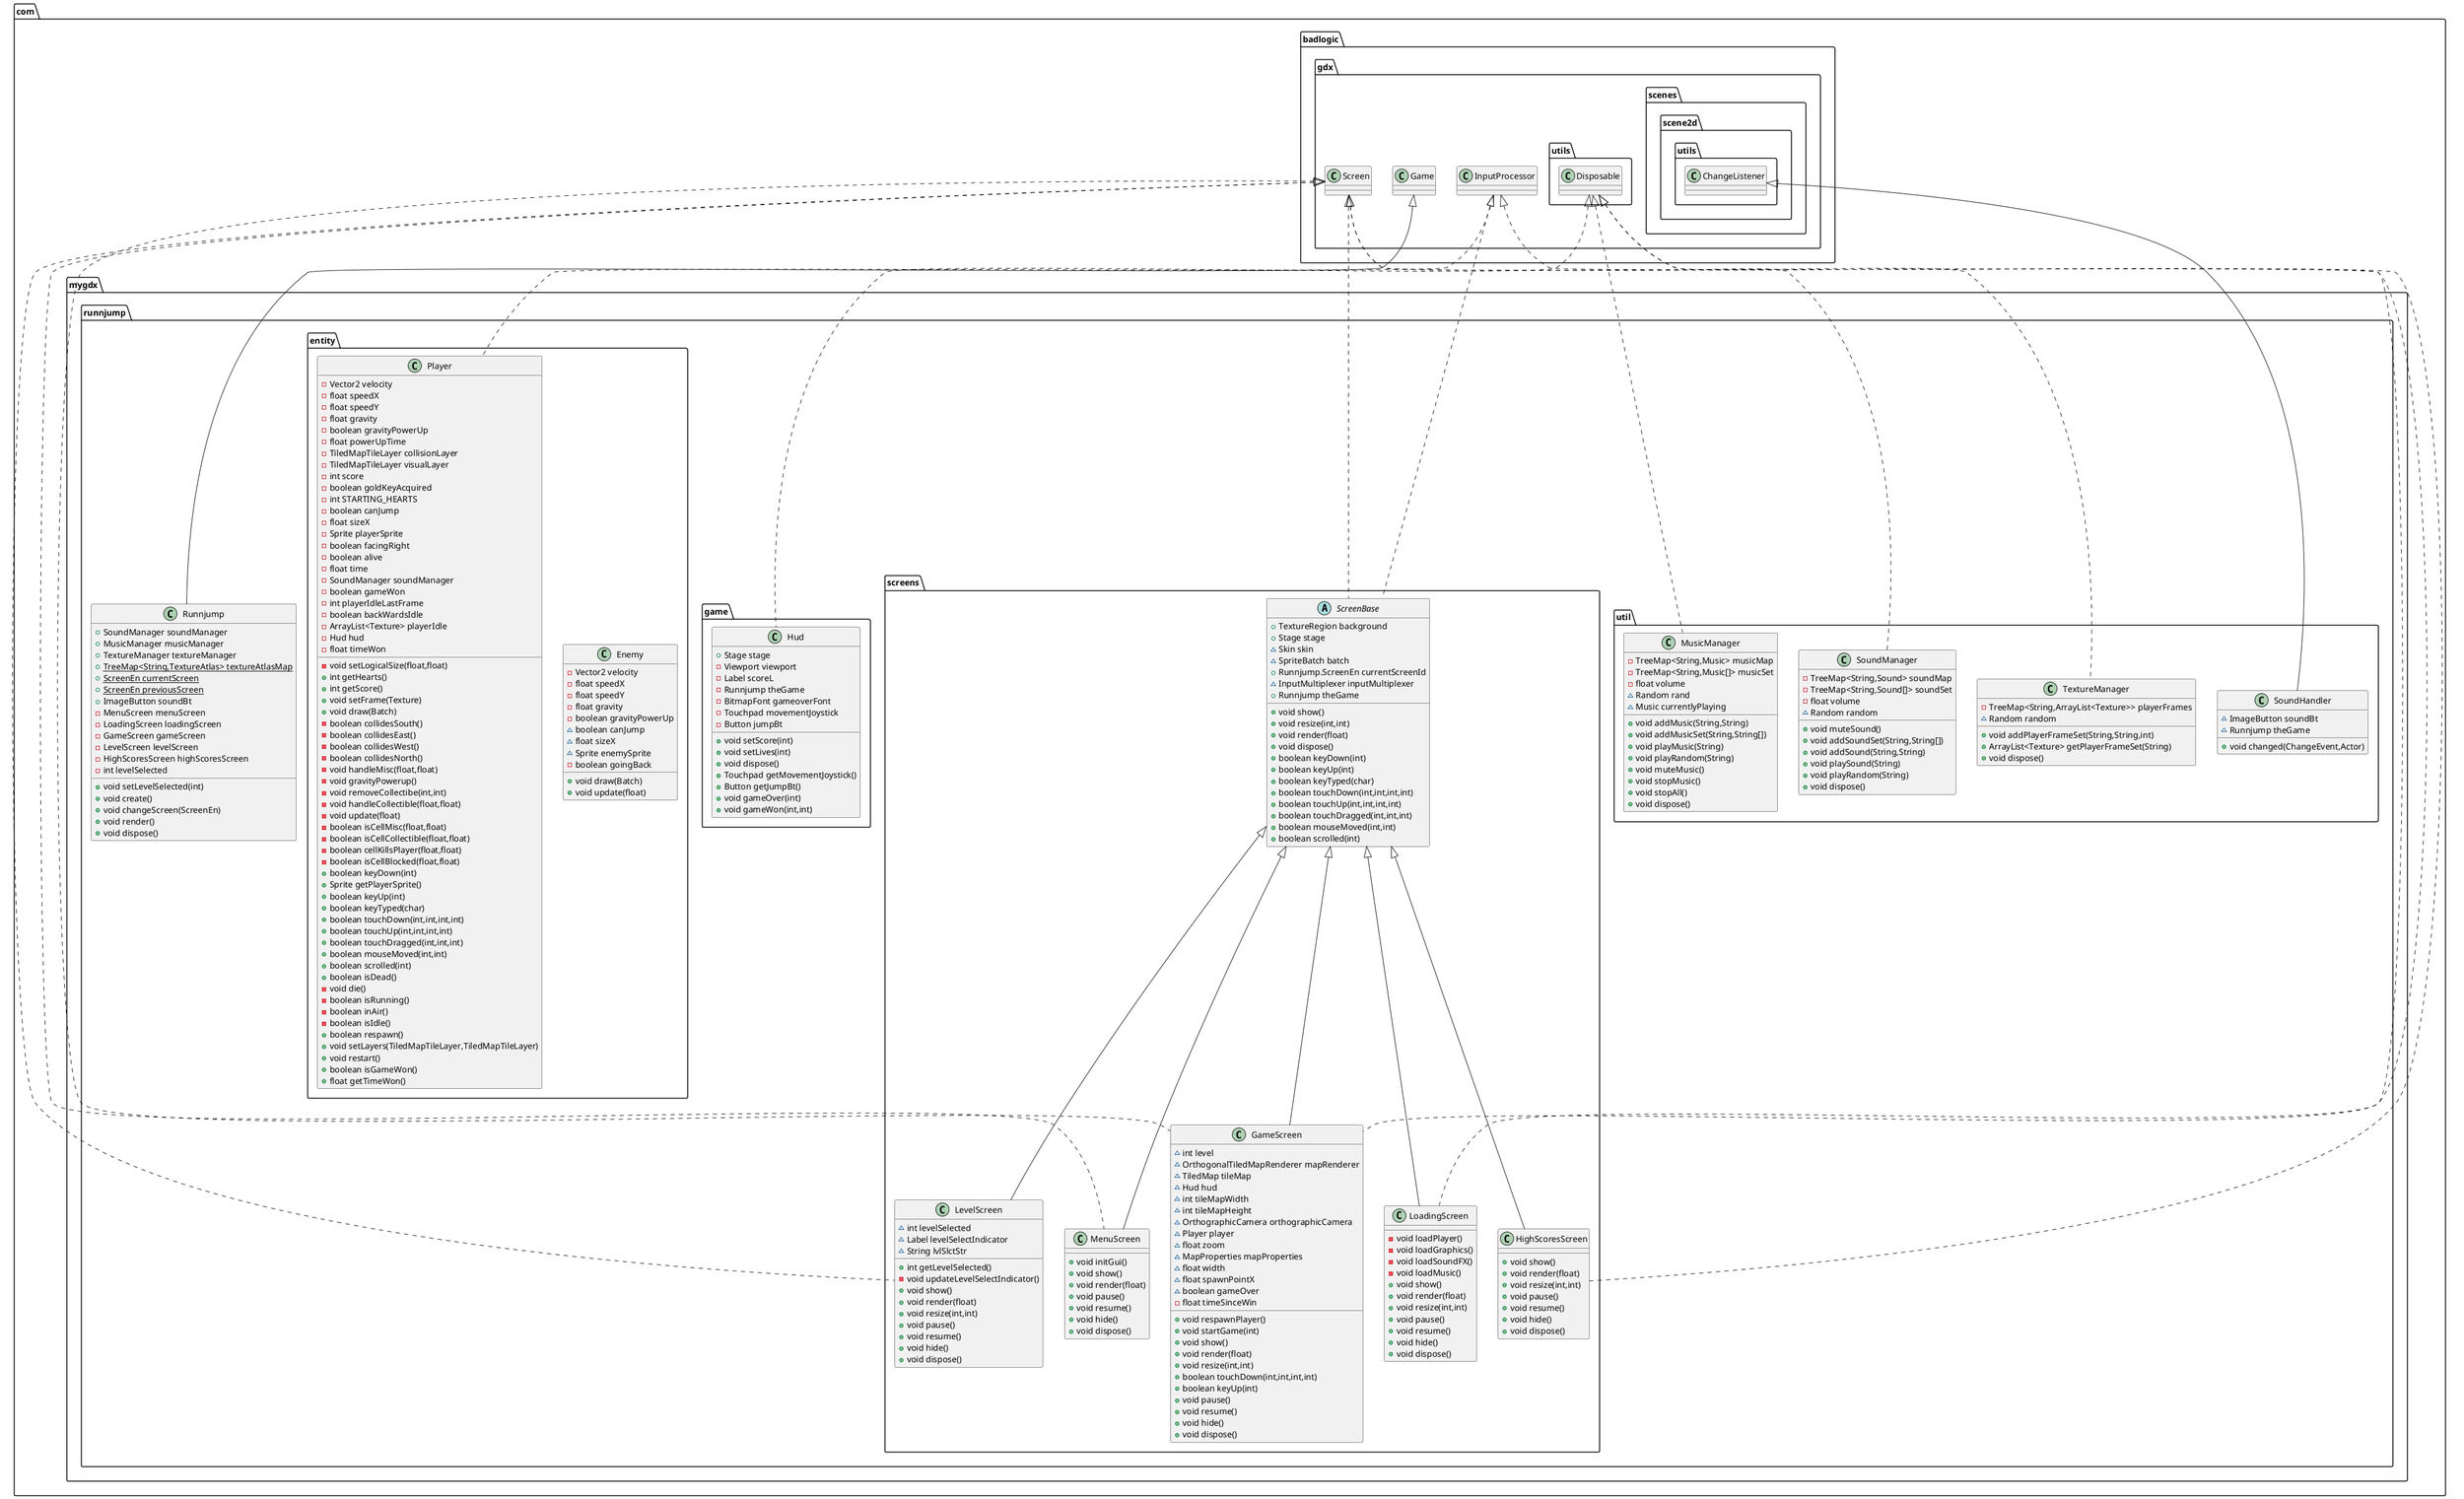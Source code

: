@startuml
class com.mygdx.runnjump.util.SoundHandler {
~ ImageButton soundBt
~ Runnjump theGame
+ void changed(ChangeEvent,Actor)
}
class com.mygdx.runnjump.util.TextureManager {
- TreeMap<String,ArrayList<Texture>> playerFrames
~ Random random
+ void addPlayerFrameSet(String,String,int)
+ ArrayList<Texture> getPlayerFrameSet(String)
+ void dispose()
}
class com.mygdx.runnjump.screens.LevelScreen {
~ int levelSelected
~ Label levelSelectIndicator
~ String lvlSlctStr
+ int getLevelSelected()
- void updateLevelSelectIndicator()
+ void show()
+ void render(float)
+ void resize(int,int)
+ void pause()
+ void resume()
+ void hide()
+ void dispose()
}
class com.mygdx.runnjump.util.SoundManager {
- TreeMap<String,Sound> soundMap
- TreeMap<String,Sound[]> soundSet
- float volume
~ Random random
+ void muteSound()
+ void addSoundSet(String,String[])
+ void addSound(String,String)
+ void playSound(String)
+ void playRandom(String)
+ void dispose()
}
class com.mygdx.runnjump.screens.GameScreen {
~ int level
~ OrthogonalTiledMapRenderer mapRenderer
~ TiledMap tileMap
~ Hud hud
~ int tileMapWidth
~ int tileMapHeight
~ OrthographicCamera orthographicCamera
~ Player player
~ float zoom
~ MapProperties mapProperties
~ float width
~ float spawnPointX
~ boolean gameOver
- float timeSinceWin
+ void respawnPlayer()
+ void startGame(int)
+ void show()
+ void render(float)
+ void resize(int,int)
+ boolean touchDown(int,int,int,int)
+ boolean keyUp(int)
+ void pause()
+ void resume()
+ void hide()
+ void dispose()
}
class com.mygdx.runnjump.game.Hud {
+ Stage stage
- Viewport viewport
- Label scoreL
- Runnjump theGame
- BitmapFont gameoverFont
- Touchpad movementJoystick
- Button jumpBt
+ void setScore(int)
+ void setLives(int)
+ void dispose()
+ Touchpad getMovementJoystick()
+ Button getJumpBt()
+ void gameOver(int)
+ void gameWon(int,int)
}
class com.mygdx.runnjump.screens.MenuScreen {
+ void initGui()
+ void show()
+ void render(float)
+ void pause()
+ void resume()
+ void hide()
+ void dispose()
}
abstract class com.mygdx.runnjump.screens.ScreenBase {
+ TextureRegion background
+ Stage stage
~ Skin skin
~ SpriteBatch batch
+ Runnjump.ScreenEn currentScreenId
~ InputMultiplexer inputMultiplexer
+ Runnjump theGame
+ void show()
+ void resize(int,int)
+ void render(float)
+ void dispose()
+ boolean keyDown(int)
+ boolean keyUp(int)
+ boolean keyTyped(char)
+ boolean touchDown(int,int,int,int)
+ boolean touchUp(int,int,int,int)
+ boolean touchDragged(int,int,int)
+ boolean mouseMoved(int,int)
+ boolean scrolled(int)
}
class com.mygdx.runnjump.Runnjump {
+ SoundManager soundManager
+ MusicManager musicManager
+ TextureManager textureManager
+ {static} TreeMap<String,TextureAtlas> textureAtlasMap
+ {static} ScreenEn currentScreen
+ {static} ScreenEn previousScreen
+ ImageButton soundBt
- MenuScreen menuScreen
- LoadingScreen loadingScreen
- GameScreen gameScreen
- LevelScreen levelScreen
- HighScoresScreen highScoresScreen
- int levelSelected
+ void setLevelSelected(int)
+ void create()
+ void changeScreen(ScreenEn)
+ void render()
+ void dispose()
}
class com.mygdx.runnjump.screens.LoadingScreen {
- void loadPlayer()
- void loadGraphics()
- void loadSoundFX()
- void loadMusic()
+ void show()
+ void render(float)
+ void resize(int,int)
+ void pause()
+ void resume()
+ void hide()
+ void dispose()
}
class com.mygdx.runnjump.screens.HighScoresScreen {
+ void show()
+ void render(float)
+ void resize(int,int)
+ void pause()
+ void resume()
+ void hide()
+ void dispose()
}
class com.mygdx.runnjump.entity.Enemy {
- Vector2 velocity
- float speedX
- float speedY
- float gravity
- boolean gravityPowerUp
~ boolean canJump
~ float sizeX
~ Sprite enemySprite
- boolean goingBack
+ void draw(Batch)
+ void update(float)
}
class com.mygdx.runnjump.util.MusicManager {
- TreeMap<String,Music> musicMap
- TreeMap<String,Music[]> musicSet
- float volume
~ Random rand
~ Music currentlyPlaying
+ void addMusic(String,String)
+ void addMusicSet(String,String[])
+ void playMusic(String)
+ void playRandom(String)
+ void muteMusic()
+ void stopMusic()
+ void stopAll()
+ void dispose()
}
class com.mygdx.runnjump.entity.Player {
- Vector2 velocity
- float speedX
- float speedY
- float gravity
- boolean gravityPowerUp
- float powerUpTime
- TiledMapTileLayer collisionLayer
- TiledMapTileLayer visualLayer
- int score
- boolean goldKeyAcquired
- int STARTING_HEARTS
- boolean canJump
- float sizeX
- Sprite playerSprite
- boolean facingRight
- boolean alive
- float time
- SoundManager soundManager
- boolean gameWon
- int playerIdleLastFrame
- boolean backWardsIdle
- ArrayList<Texture> playerIdle
- Hud hud
- float timeWon
- void setLogicalSize(float,float)
+ int getHearts()
+ int getScore()
+ void setFrame(Texture)
+ void draw(Batch)
- boolean collidesSouth()
- boolean collidesEast()
- boolean collidesWest()
- boolean collidesNorth()
- void handleMisc(float,float)
- void gravityPowerup()
- void removeCollectibe(int,int)
- void handleCollectible(float,float)
- void update(float)
- boolean isCellMisc(float,float)
- boolean isCellCollectible(float,float)
- boolean cellKillsPlayer(float,float)
- boolean isCellBlocked(float,float)
+ boolean keyDown(int)
+ Sprite getPlayerSprite()
+ boolean keyUp(int)
+ boolean keyTyped(char)
+ boolean touchDown(int,int,int,int)
+ boolean touchUp(int,int,int,int)
+ boolean touchDragged(int,int,int)
+ boolean mouseMoved(int,int)
+ boolean scrolled(int)
+ boolean isDead()
- void die()
- boolean isRunning()
- boolean inAir()
- boolean isIdle()
+ boolean respawn()
+ void setLayers(TiledMapTileLayer,TiledMapTileLayer)
+ void restart()
+ boolean isGameWon()
+ float getTimeWon()
}


com.badlogic.gdx.scenes.scene2d.utils.ChangeListener <|-- com.mygdx.runnjump.util.SoundHandler
com.badlogic.gdx.utils.Disposable <|.. com.mygdx.runnjump.util.TextureManager
com.badlogic.gdx.Screen <|.. com.mygdx.runnjump.screens.LevelScreen
com.mygdx.runnjump.screens.ScreenBase <|-- com.mygdx.runnjump.screens.LevelScreen
com.badlogic.gdx.utils.Disposable <|.. com.mygdx.runnjump.util.SoundManager
com.badlogic.gdx.Screen <|.. com.mygdx.runnjump.screens.GameScreen
com.badlogic.gdx.InputProcessor <|.. com.mygdx.runnjump.screens.GameScreen
com.mygdx.runnjump.screens.ScreenBase <|-- com.mygdx.runnjump.screens.GameScreen
com.badlogic.gdx.utils.Disposable <|.. com.mygdx.runnjump.game.Hud
com.badlogic.gdx.Screen <|.. com.mygdx.runnjump.screens.MenuScreen
com.mygdx.runnjump.screens.ScreenBase <|-- com.mygdx.runnjump.screens.MenuScreen
com.badlogic.gdx.Screen <|.. com.mygdx.runnjump.screens.ScreenBase
com.badlogic.gdx.InputProcessor <|.. com.mygdx.runnjump.screens.ScreenBase
com.badlogic.gdx.Game <|-- com.mygdx.runnjump.Runnjump
com.badlogic.gdx.Screen <|.. com.mygdx.runnjump.screens.LoadingScreen
com.mygdx.runnjump.screens.ScreenBase <|-- com.mygdx.runnjump.screens.LoadingScreen
com.badlogic.gdx.Screen <|.. com.mygdx.runnjump.screens.HighScoresScreen
com.mygdx.runnjump.screens.ScreenBase <|-- com.mygdx.runnjump.screens.HighScoresScreen
com.badlogic.gdx.utils.Disposable <|.. com.mygdx.runnjump.util.MusicManager
com.badlogic.gdx.InputProcessor <|.. com.mygdx.runnjump.entity.Player
@enduml